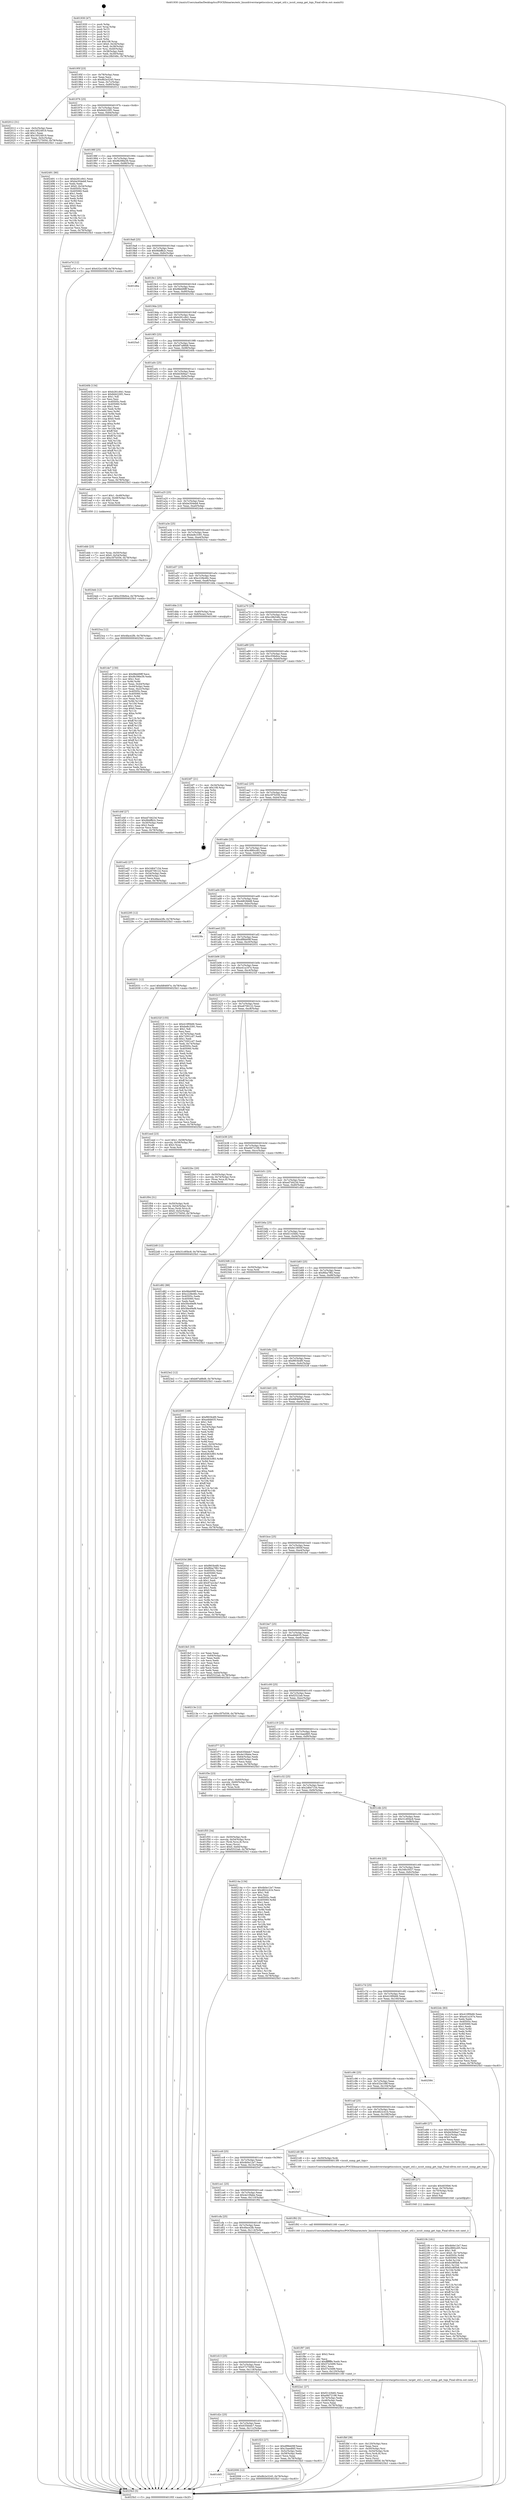 digraph "0x401930" {
  label = "0x401930 (/mnt/c/Users/mathe/Desktop/tcc/POCII/binaries/extr_linuxdriverstargetiscsiiscsi_target_util.c_iscsit_snmp_get_tiqn_Final-ollvm.out::main(0))"
  labelloc = "t"
  node[shape=record]

  Entry [label="",width=0.3,height=0.3,shape=circle,fillcolor=black,style=filled]
  "0x40195f" [label="{
     0x40195f [23]\l
     | [instrs]\l
     &nbsp;&nbsp;0x40195f \<+3\>: mov -0x78(%rbp),%eax\l
     &nbsp;&nbsp;0x401962 \<+2\>: mov %eax,%ecx\l
     &nbsp;&nbsp;0x401964 \<+6\>: sub $0x8b2e3245,%ecx\l
     &nbsp;&nbsp;0x40196a \<+3\>: mov %eax,-0x7c(%rbp)\l
     &nbsp;&nbsp;0x40196d \<+3\>: mov %ecx,-0x80(%rbp)\l
     &nbsp;&nbsp;0x401970 \<+6\>: je 0000000000402012 \<main+0x6e2\>\l
  }"]
  "0x402012" [label="{
     0x402012 [31]\l
     | [instrs]\l
     &nbsp;&nbsp;0x402012 \<+3\>: mov -0x5c(%rbp),%eax\l
     &nbsp;&nbsp;0x402015 \<+5\>: sub $0x18524919,%eax\l
     &nbsp;&nbsp;0x40201a \<+3\>: add $0x1,%eax\l
     &nbsp;&nbsp;0x40201d \<+5\>: add $0x18524919,%eax\l
     &nbsp;&nbsp;0x402022 \<+3\>: mov %eax,-0x5c(%rbp)\l
     &nbsp;&nbsp;0x402025 \<+7\>: movl $0x57275050,-0x78(%rbp)\l
     &nbsp;&nbsp;0x40202c \<+5\>: jmp 00000000004025b3 \<main+0xc83\>\l
  }"]
  "0x401976" [label="{
     0x401976 [25]\l
     | [instrs]\l
     &nbsp;&nbsp;0x401976 \<+5\>: jmp 000000000040197b \<main+0x4b\>\l
     &nbsp;&nbsp;0x40197b \<+3\>: mov -0x7c(%rbp),%eax\l
     &nbsp;&nbsp;0x40197e \<+5\>: sub $0x8d4220f1,%eax\l
     &nbsp;&nbsp;0x401983 \<+6\>: mov %eax,-0x84(%rbp)\l
     &nbsp;&nbsp;0x401989 \<+6\>: je 0000000000402491 \<main+0xb61\>\l
  }"]
  Exit [label="",width=0.3,height=0.3,shape=circle,fillcolor=black,style=filled,peripheries=2]
  "0x402491" [label="{
     0x402491 [90]\l
     | [instrs]\l
     &nbsp;&nbsp;0x402491 \<+5\>: mov $0xb281c841,%eax\l
     &nbsp;&nbsp;0x402496 \<+5\>: mov $0xbe304eb8,%ecx\l
     &nbsp;&nbsp;0x40249b \<+2\>: xor %edx,%edx\l
     &nbsp;&nbsp;0x40249d \<+7\>: movl $0x0,-0x34(%rbp)\l
     &nbsp;&nbsp;0x4024a4 \<+7\>: mov 0x40505c,%esi\l
     &nbsp;&nbsp;0x4024ab \<+7\>: mov 0x405060,%edi\l
     &nbsp;&nbsp;0x4024b2 \<+3\>: sub $0x1,%edx\l
     &nbsp;&nbsp;0x4024b5 \<+3\>: mov %esi,%r8d\l
     &nbsp;&nbsp;0x4024b8 \<+3\>: add %edx,%r8d\l
     &nbsp;&nbsp;0x4024bb \<+4\>: imul %r8d,%esi\l
     &nbsp;&nbsp;0x4024bf \<+3\>: and $0x1,%esi\l
     &nbsp;&nbsp;0x4024c2 \<+3\>: cmp $0x0,%esi\l
     &nbsp;&nbsp;0x4024c5 \<+4\>: sete %r9b\l
     &nbsp;&nbsp;0x4024c9 \<+3\>: cmp $0xa,%edi\l
     &nbsp;&nbsp;0x4024cc \<+4\>: setl %r10b\l
     &nbsp;&nbsp;0x4024d0 \<+3\>: mov %r9b,%r11b\l
     &nbsp;&nbsp;0x4024d3 \<+3\>: and %r10b,%r11b\l
     &nbsp;&nbsp;0x4024d6 \<+3\>: xor %r10b,%r9b\l
     &nbsp;&nbsp;0x4024d9 \<+3\>: or %r9b,%r11b\l
     &nbsp;&nbsp;0x4024dc \<+4\>: test $0x1,%r11b\l
     &nbsp;&nbsp;0x4024e0 \<+3\>: cmovne %ecx,%eax\l
     &nbsp;&nbsp;0x4024e3 \<+3\>: mov %eax,-0x78(%rbp)\l
     &nbsp;&nbsp;0x4024e6 \<+5\>: jmp 00000000004025b3 \<main+0xc83\>\l
  }"]
  "0x40198f" [label="{
     0x40198f [25]\l
     | [instrs]\l
     &nbsp;&nbsp;0x40198f \<+5\>: jmp 0000000000401994 \<main+0x64\>\l
     &nbsp;&nbsp;0x401994 \<+3\>: mov -0x7c(%rbp),%eax\l
     &nbsp;&nbsp;0x401997 \<+5\>: sub $0x9b396e39,%eax\l
     &nbsp;&nbsp;0x40199c \<+6\>: mov %eax,-0x88(%rbp)\l
     &nbsp;&nbsp;0x4019a2 \<+6\>: je 0000000000401e7d \<main+0x54d\>\l
  }"]
  "0x4023e2" [label="{
     0x4023e2 [12]\l
     | [instrs]\l
     &nbsp;&nbsp;0x4023e2 \<+7\>: movl $0xb87a88d8,-0x78(%rbp)\l
     &nbsp;&nbsp;0x4023e9 \<+5\>: jmp 00000000004025b3 \<main+0xc83\>\l
  }"]
  "0x401e7d" [label="{
     0x401e7d [12]\l
     | [instrs]\l
     &nbsp;&nbsp;0x401e7d \<+7\>: movl $0x432e108f,-0x78(%rbp)\l
     &nbsp;&nbsp;0x401e84 \<+5\>: jmp 00000000004025b3 \<main+0xc83\>\l
  }"]
  "0x4019a8" [label="{
     0x4019a8 [25]\l
     | [instrs]\l
     &nbsp;&nbsp;0x4019a8 \<+5\>: jmp 00000000004019ad \<main+0x7d\>\l
     &nbsp;&nbsp;0x4019ad \<+3\>: mov -0x7c(%rbp),%eax\l
     &nbsp;&nbsp;0x4019b0 \<+5\>: sub $0x9bbffb2c,%eax\l
     &nbsp;&nbsp;0x4019b5 \<+6\>: mov %eax,-0x8c(%rbp)\l
     &nbsp;&nbsp;0x4019bb \<+6\>: je 0000000000401d6a \<main+0x43a\>\l
  }"]
  "0x4022d0" [label="{
     0x4022d0 [12]\l
     | [instrs]\l
     &nbsp;&nbsp;0x4022d0 \<+7\>: movl $0x31c85bc8,-0x78(%rbp)\l
     &nbsp;&nbsp;0x4022d7 \<+5\>: jmp 00000000004025b3 \<main+0xc83\>\l
  }"]
  "0x401d6a" [label="{
     0x401d6a\l
  }", style=dashed]
  "0x4019c1" [label="{
     0x4019c1 [25]\l
     | [instrs]\l
     &nbsp;&nbsp;0x4019c1 \<+5\>: jmp 00000000004019c6 \<main+0x96\>\l
     &nbsp;&nbsp;0x4019c6 \<+3\>: mov -0x7c(%rbp),%eax\l
     &nbsp;&nbsp;0x4019c9 \<+5\>: sub $0x9feb99ff,%eax\l
     &nbsp;&nbsp;0x4019ce \<+6\>: mov %eax,-0x90(%rbp)\l
     &nbsp;&nbsp;0x4019d4 \<+6\>: je 000000000040250c \<main+0xbdc\>\l
  }"]
  "0x4021f4" [label="{
     0x4021f4 [161]\l
     | [instrs]\l
     &nbsp;&nbsp;0x4021f4 \<+5\>: mov $0x4b0e12e7,%esi\l
     &nbsp;&nbsp;0x4021f9 \<+5\>: mov $0xc880cc65,%ecx\l
     &nbsp;&nbsp;0x4021fe \<+2\>: mov $0x1,%dl\l
     &nbsp;&nbsp;0x402200 \<+7\>: movl $0x0,-0x74(%rbp)\l
     &nbsp;&nbsp;0x402207 \<+8\>: mov 0x40505c,%r8d\l
     &nbsp;&nbsp;0x40220f \<+8\>: mov 0x405060,%r9d\l
     &nbsp;&nbsp;0x402217 \<+3\>: mov %r8d,%r10d\l
     &nbsp;&nbsp;0x40221a \<+7\>: sub $0xfcc8f5b8,%r10d\l
     &nbsp;&nbsp;0x402221 \<+4\>: sub $0x1,%r10d\l
     &nbsp;&nbsp;0x402225 \<+7\>: add $0xfcc8f5b8,%r10d\l
     &nbsp;&nbsp;0x40222c \<+4\>: imul %r10d,%r8d\l
     &nbsp;&nbsp;0x402230 \<+4\>: and $0x1,%r8d\l
     &nbsp;&nbsp;0x402234 \<+4\>: cmp $0x0,%r8d\l
     &nbsp;&nbsp;0x402238 \<+4\>: sete %r11b\l
     &nbsp;&nbsp;0x40223c \<+4\>: cmp $0xa,%r9d\l
     &nbsp;&nbsp;0x402240 \<+3\>: setl %bl\l
     &nbsp;&nbsp;0x402243 \<+3\>: mov %r11b,%r14b\l
     &nbsp;&nbsp;0x402246 \<+4\>: xor $0xff,%r14b\l
     &nbsp;&nbsp;0x40224a \<+3\>: mov %bl,%r15b\l
     &nbsp;&nbsp;0x40224d \<+4\>: xor $0xff,%r15b\l
     &nbsp;&nbsp;0x402251 \<+3\>: xor $0x0,%dl\l
     &nbsp;&nbsp;0x402254 \<+3\>: mov %r14b,%r12b\l
     &nbsp;&nbsp;0x402257 \<+4\>: and $0x0,%r12b\l
     &nbsp;&nbsp;0x40225b \<+3\>: and %dl,%r11b\l
     &nbsp;&nbsp;0x40225e \<+3\>: mov %r15b,%r13b\l
     &nbsp;&nbsp;0x402261 \<+4\>: and $0x0,%r13b\l
     &nbsp;&nbsp;0x402265 \<+2\>: and %dl,%bl\l
     &nbsp;&nbsp;0x402267 \<+3\>: or %r11b,%r12b\l
     &nbsp;&nbsp;0x40226a \<+3\>: or %bl,%r13b\l
     &nbsp;&nbsp;0x40226d \<+3\>: xor %r13b,%r12b\l
     &nbsp;&nbsp;0x402270 \<+3\>: or %r15b,%r14b\l
     &nbsp;&nbsp;0x402273 \<+4\>: xor $0xff,%r14b\l
     &nbsp;&nbsp;0x402277 \<+3\>: or $0x0,%dl\l
     &nbsp;&nbsp;0x40227a \<+3\>: and %dl,%r14b\l
     &nbsp;&nbsp;0x40227d \<+3\>: or %r14b,%r12b\l
     &nbsp;&nbsp;0x402280 \<+4\>: test $0x1,%r12b\l
     &nbsp;&nbsp;0x402284 \<+3\>: cmovne %ecx,%esi\l
     &nbsp;&nbsp;0x402287 \<+3\>: mov %esi,-0x78(%rbp)\l
     &nbsp;&nbsp;0x40228a \<+6\>: mov %eax,-0x124(%rbp)\l
     &nbsp;&nbsp;0x402290 \<+5\>: jmp 00000000004025b3 \<main+0xc83\>\l
  }"]
  "0x40250c" [label="{
     0x40250c\l
  }", style=dashed]
  "0x4019da" [label="{
     0x4019da [25]\l
     | [instrs]\l
     &nbsp;&nbsp;0x4019da \<+5\>: jmp 00000000004019df \<main+0xaf\>\l
     &nbsp;&nbsp;0x4019df \<+3\>: mov -0x7c(%rbp),%eax\l
     &nbsp;&nbsp;0x4019e2 \<+5\>: sub $0xb281c841,%eax\l
     &nbsp;&nbsp;0x4019e7 \<+6\>: mov %eax,-0x94(%rbp)\l
     &nbsp;&nbsp;0x4019ed \<+6\>: je 00000000004025a5 \<main+0xc75\>\l
  }"]
  "0x4021d9" [label="{
     0x4021d9 [27]\l
     | [instrs]\l
     &nbsp;&nbsp;0x4021d9 \<+10\>: movabs $0x4030b6,%rdi\l
     &nbsp;&nbsp;0x4021e3 \<+4\>: mov %rax,-0x70(%rbp)\l
     &nbsp;&nbsp;0x4021e7 \<+4\>: mov -0x70(%rbp),%rax\l
     &nbsp;&nbsp;0x4021eb \<+2\>: mov (%rax),%esi\l
     &nbsp;&nbsp;0x4021ed \<+2\>: mov $0x0,%al\l
     &nbsp;&nbsp;0x4021ef \<+5\>: call 0000000000401040 \<printf@plt\>\l
     | [calls]\l
     &nbsp;&nbsp;0x401040 \{1\} (unknown)\l
  }"]
  "0x4025a5" [label="{
     0x4025a5\l
  }", style=dashed]
  "0x4019f3" [label="{
     0x4019f3 [25]\l
     | [instrs]\l
     &nbsp;&nbsp;0x4019f3 \<+5\>: jmp 00000000004019f8 \<main+0xc8\>\l
     &nbsp;&nbsp;0x4019f8 \<+3\>: mov -0x7c(%rbp),%eax\l
     &nbsp;&nbsp;0x4019fb \<+5\>: sub $0xb87a88d8,%eax\l
     &nbsp;&nbsp;0x401a00 \<+6\>: mov %eax,-0x98(%rbp)\l
     &nbsp;&nbsp;0x401a06 \<+6\>: je 000000000040240b \<main+0xadb\>\l
  }"]
  "0x401d45" [label="{
     0x401d45\l
  }", style=dashed]
  "0x40240b" [label="{
     0x40240b [134]\l
     | [instrs]\l
     &nbsp;&nbsp;0x40240b \<+5\>: mov $0xb281c841,%eax\l
     &nbsp;&nbsp;0x402410 \<+5\>: mov $0x8d4220f1,%ecx\l
     &nbsp;&nbsp;0x402415 \<+2\>: mov $0x1,%dl\l
     &nbsp;&nbsp;0x402417 \<+2\>: xor %esi,%esi\l
     &nbsp;&nbsp;0x402419 \<+7\>: mov 0x40505c,%edi\l
     &nbsp;&nbsp;0x402420 \<+8\>: mov 0x405060,%r8d\l
     &nbsp;&nbsp;0x402428 \<+3\>: sub $0x1,%esi\l
     &nbsp;&nbsp;0x40242b \<+3\>: mov %edi,%r9d\l
     &nbsp;&nbsp;0x40242e \<+3\>: add %esi,%r9d\l
     &nbsp;&nbsp;0x402431 \<+4\>: imul %r9d,%edi\l
     &nbsp;&nbsp;0x402435 \<+3\>: and $0x1,%edi\l
     &nbsp;&nbsp;0x402438 \<+3\>: cmp $0x0,%edi\l
     &nbsp;&nbsp;0x40243b \<+4\>: sete %r10b\l
     &nbsp;&nbsp;0x40243f \<+4\>: cmp $0xa,%r8d\l
     &nbsp;&nbsp;0x402443 \<+4\>: setl %r11b\l
     &nbsp;&nbsp;0x402447 \<+3\>: mov %r10b,%bl\l
     &nbsp;&nbsp;0x40244a \<+3\>: xor $0xff,%bl\l
     &nbsp;&nbsp;0x40244d \<+3\>: mov %r11b,%r14b\l
     &nbsp;&nbsp;0x402450 \<+4\>: xor $0xff,%r14b\l
     &nbsp;&nbsp;0x402454 \<+3\>: xor $0x1,%dl\l
     &nbsp;&nbsp;0x402457 \<+3\>: mov %bl,%r15b\l
     &nbsp;&nbsp;0x40245a \<+4\>: and $0xff,%r15b\l
     &nbsp;&nbsp;0x40245e \<+3\>: and %dl,%r10b\l
     &nbsp;&nbsp;0x402461 \<+3\>: mov %r14b,%r12b\l
     &nbsp;&nbsp;0x402464 \<+4\>: and $0xff,%r12b\l
     &nbsp;&nbsp;0x402468 \<+3\>: and %dl,%r11b\l
     &nbsp;&nbsp;0x40246b \<+3\>: or %r10b,%r15b\l
     &nbsp;&nbsp;0x40246e \<+3\>: or %r11b,%r12b\l
     &nbsp;&nbsp;0x402471 \<+3\>: xor %r12b,%r15b\l
     &nbsp;&nbsp;0x402474 \<+3\>: or %r14b,%bl\l
     &nbsp;&nbsp;0x402477 \<+3\>: xor $0xff,%bl\l
     &nbsp;&nbsp;0x40247a \<+3\>: or $0x1,%dl\l
     &nbsp;&nbsp;0x40247d \<+2\>: and %dl,%bl\l
     &nbsp;&nbsp;0x40247f \<+3\>: or %bl,%r15b\l
     &nbsp;&nbsp;0x402482 \<+4\>: test $0x1,%r15b\l
     &nbsp;&nbsp;0x402486 \<+3\>: cmovne %ecx,%eax\l
     &nbsp;&nbsp;0x402489 \<+3\>: mov %eax,-0x78(%rbp)\l
     &nbsp;&nbsp;0x40248c \<+5\>: jmp 00000000004025b3 \<main+0xc83\>\l
  }"]
  "0x401a0c" [label="{
     0x401a0c [25]\l
     | [instrs]\l
     &nbsp;&nbsp;0x401a0c \<+5\>: jmp 0000000000401a11 \<main+0xe1\>\l
     &nbsp;&nbsp;0x401a11 \<+3\>: mov -0x7c(%rbp),%eax\l
     &nbsp;&nbsp;0x401a14 \<+5\>: sub $0xbb3b9aa7,%eax\l
     &nbsp;&nbsp;0x401a19 \<+6\>: mov %eax,-0x9c(%rbp)\l
     &nbsp;&nbsp;0x401a1f \<+6\>: je 0000000000401ea4 \<main+0x574\>\l
  }"]
  "0x402006" [label="{
     0x402006 [12]\l
     | [instrs]\l
     &nbsp;&nbsp;0x402006 \<+7\>: movl $0x8b2e3245,-0x78(%rbp)\l
     &nbsp;&nbsp;0x40200d \<+5\>: jmp 00000000004025b3 \<main+0xc83\>\l
  }"]
  "0x401ea4" [label="{
     0x401ea4 [23]\l
     | [instrs]\l
     &nbsp;&nbsp;0x401ea4 \<+7\>: movl $0x1,-0x48(%rbp)\l
     &nbsp;&nbsp;0x401eab \<+4\>: movslq -0x48(%rbp),%rax\l
     &nbsp;&nbsp;0x401eaf \<+4\>: shl $0x3,%rax\l
     &nbsp;&nbsp;0x401eb3 \<+3\>: mov %rax,%rdi\l
     &nbsp;&nbsp;0x401eb6 \<+5\>: call 0000000000401050 \<malloc@plt\>\l
     | [calls]\l
     &nbsp;&nbsp;0x401050 \{1\} (unknown)\l
  }"]
  "0x401a25" [label="{
     0x401a25 [25]\l
     | [instrs]\l
     &nbsp;&nbsp;0x401a25 \<+5\>: jmp 0000000000401a2a \<main+0xfa\>\l
     &nbsp;&nbsp;0x401a2a \<+3\>: mov -0x7c(%rbp),%eax\l
     &nbsp;&nbsp;0x401a2d \<+5\>: sub $0xbe304eb8,%eax\l
     &nbsp;&nbsp;0x401a32 \<+6\>: mov %eax,-0xa0(%rbp)\l
     &nbsp;&nbsp;0x401a38 \<+6\>: je 00000000004024eb \<main+0xbbb\>\l
  }"]
  "0x401fbf" [label="{
     0x401fbf [38]\l
     | [instrs]\l
     &nbsp;&nbsp;0x401fbf \<+6\>: mov -0x120(%rbp),%ecx\l
     &nbsp;&nbsp;0x401fc5 \<+3\>: imul %eax,%ecx\l
     &nbsp;&nbsp;0x401fc8 \<+4\>: mov -0x50(%rbp),%rsi\l
     &nbsp;&nbsp;0x401fcc \<+4\>: movslq -0x54(%rbp),%rdi\l
     &nbsp;&nbsp;0x401fd0 \<+4\>: mov (%rsi,%rdi,8),%rsi\l
     &nbsp;&nbsp;0x401fd4 \<+3\>: mov (%rsi),%rsi\l
     &nbsp;&nbsp;0x401fd7 \<+2\>: mov %ecx,(%rsi)\l
     &nbsp;&nbsp;0x401fd9 \<+7\>: movl $0xfe13850f,-0x78(%rbp)\l
     &nbsp;&nbsp;0x401fe0 \<+5\>: jmp 00000000004025b3 \<main+0xc83\>\l
  }"]
  "0x4024eb" [label="{
     0x4024eb [12]\l
     | [instrs]\l
     &nbsp;&nbsp;0x4024eb \<+7\>: movl $0xc55fe9ce,-0x78(%rbp)\l
     &nbsp;&nbsp;0x4024f2 \<+5\>: jmp 00000000004025b3 \<main+0xc83\>\l
  }"]
  "0x401a3e" [label="{
     0x401a3e [25]\l
     | [instrs]\l
     &nbsp;&nbsp;0x401a3e \<+5\>: jmp 0000000000401a43 \<main+0x113\>\l
     &nbsp;&nbsp;0x401a43 \<+3\>: mov -0x7c(%rbp),%eax\l
     &nbsp;&nbsp;0x401a46 \<+5\>: sub $0xbe8c3391,%eax\l
     &nbsp;&nbsp;0x401a4b \<+6\>: mov %eax,-0xa4(%rbp)\l
     &nbsp;&nbsp;0x401a51 \<+6\>: je 00000000004023ca \<main+0xa9a\>\l
  }"]
  "0x401f97" [label="{
     0x401f97 [40]\l
     | [instrs]\l
     &nbsp;&nbsp;0x401f97 \<+5\>: mov $0x2,%ecx\l
     &nbsp;&nbsp;0x401f9c \<+1\>: cltd\l
     &nbsp;&nbsp;0x401f9d \<+2\>: idiv %ecx\l
     &nbsp;&nbsp;0x401f9f \<+6\>: imul $0xfffffffe,%edx,%ecx\l
     &nbsp;&nbsp;0x401fa5 \<+6\>: add $0x57e3499,%ecx\l
     &nbsp;&nbsp;0x401fab \<+3\>: add $0x1,%ecx\l
     &nbsp;&nbsp;0x401fae \<+6\>: sub $0x57e3499,%ecx\l
     &nbsp;&nbsp;0x401fb4 \<+6\>: mov %ecx,-0x120(%rbp)\l
     &nbsp;&nbsp;0x401fba \<+5\>: call 0000000000401160 \<next_i\>\l
     | [calls]\l
     &nbsp;&nbsp;0x401160 \{1\} (/mnt/c/Users/mathe/Desktop/tcc/POCII/binaries/extr_linuxdriverstargetiscsiiscsi_target_util.c_iscsit_snmp_get_tiqn_Final-ollvm.out::next_i)\l
  }"]
  "0x4023ca" [label="{
     0x4023ca [12]\l
     | [instrs]\l
     &nbsp;&nbsp;0x4023ca \<+7\>: movl $0x4face2fb,-0x78(%rbp)\l
     &nbsp;&nbsp;0x4023d1 \<+5\>: jmp 00000000004025b3 \<main+0xc83\>\l
  }"]
  "0x401a57" [label="{
     0x401a57 [25]\l
     | [instrs]\l
     &nbsp;&nbsp;0x401a57 \<+5\>: jmp 0000000000401a5c \<main+0x12c\>\l
     &nbsp;&nbsp;0x401a5c \<+3\>: mov -0x7c(%rbp),%eax\l
     &nbsp;&nbsp;0x401a5f \<+5\>: sub $0xc228e46c,%eax\l
     &nbsp;&nbsp;0x401a64 \<+6\>: mov %eax,-0xa8(%rbp)\l
     &nbsp;&nbsp;0x401a6a \<+6\>: je 0000000000401dda \<main+0x4aa\>\l
  }"]
  "0x401f55" [label="{
     0x401f55 [34]\l
     | [instrs]\l
     &nbsp;&nbsp;0x401f55 \<+4\>: mov -0x50(%rbp),%rdi\l
     &nbsp;&nbsp;0x401f59 \<+4\>: movslq -0x54(%rbp),%rcx\l
     &nbsp;&nbsp;0x401f5d \<+4\>: mov (%rdi,%rcx,8),%rcx\l
     &nbsp;&nbsp;0x401f61 \<+3\>: mov %rax,(%rcx)\l
     &nbsp;&nbsp;0x401f64 \<+7\>: movl $0x0,-0x64(%rbp)\l
     &nbsp;&nbsp;0x401f6b \<+7\>: movl $0xf2522ab,-0x78(%rbp)\l
     &nbsp;&nbsp;0x401f72 \<+5\>: jmp 00000000004025b3 \<main+0xc83\>\l
  }"]
  "0x401dda" [label="{
     0x401dda [13]\l
     | [instrs]\l
     &nbsp;&nbsp;0x401dda \<+4\>: mov -0x40(%rbp),%rax\l
     &nbsp;&nbsp;0x401dde \<+4\>: mov 0x8(%rax),%rdi\l
     &nbsp;&nbsp;0x401de2 \<+5\>: call 0000000000401060 \<atoi@plt\>\l
     | [calls]\l
     &nbsp;&nbsp;0x401060 \{1\} (unknown)\l
  }"]
  "0x401a70" [label="{
     0x401a70 [25]\l
     | [instrs]\l
     &nbsp;&nbsp;0x401a70 \<+5\>: jmp 0000000000401a75 \<main+0x145\>\l
     &nbsp;&nbsp;0x401a75 \<+3\>: mov -0x7c(%rbp),%eax\l
     &nbsp;&nbsp;0x401a78 \<+5\>: sub $0xc28b548c,%eax\l
     &nbsp;&nbsp;0x401a7d \<+6\>: mov %eax,-0xac(%rbp)\l
     &nbsp;&nbsp;0x401a83 \<+6\>: je 0000000000401d4f \<main+0x41f\>\l
  }"]
  "0x401d2c" [label="{
     0x401d2c [25]\l
     | [instrs]\l
     &nbsp;&nbsp;0x401d2c \<+5\>: jmp 0000000000401d31 \<main+0x401\>\l
     &nbsp;&nbsp;0x401d31 \<+3\>: mov -0x7c(%rbp),%eax\l
     &nbsp;&nbsp;0x401d34 \<+5\>: sub $0x635bbdc7,%eax\l
     &nbsp;&nbsp;0x401d39 \<+6\>: mov %eax,-0x11c(%rbp)\l
     &nbsp;&nbsp;0x401d3f \<+6\>: je 0000000000402006 \<main+0x6d6\>\l
  }"]
  "0x401d4f" [label="{
     0x401d4f [27]\l
     | [instrs]\l
     &nbsp;&nbsp;0x401d4f \<+5\>: mov $0xed7d423d,%eax\l
     &nbsp;&nbsp;0x401d54 \<+5\>: mov $0x9bbffb2c,%ecx\l
     &nbsp;&nbsp;0x401d59 \<+3\>: mov -0x30(%rbp),%edx\l
     &nbsp;&nbsp;0x401d5c \<+3\>: cmp $0x2,%edx\l
     &nbsp;&nbsp;0x401d5f \<+3\>: cmovne %ecx,%eax\l
     &nbsp;&nbsp;0x401d62 \<+3\>: mov %eax,-0x78(%rbp)\l
     &nbsp;&nbsp;0x401d65 \<+5\>: jmp 00000000004025b3 \<main+0xc83\>\l
  }"]
  "0x401a89" [label="{
     0x401a89 [25]\l
     | [instrs]\l
     &nbsp;&nbsp;0x401a89 \<+5\>: jmp 0000000000401a8e \<main+0x15e\>\l
     &nbsp;&nbsp;0x401a8e \<+3\>: mov -0x7c(%rbp),%eax\l
     &nbsp;&nbsp;0x401a91 \<+5\>: sub $0xc55fe9ce,%eax\l
     &nbsp;&nbsp;0x401a96 \<+6\>: mov %eax,-0xb0(%rbp)\l
     &nbsp;&nbsp;0x401a9c \<+6\>: je 00000000004024f7 \<main+0xbc7\>\l
  }"]
  "0x4025b3" [label="{
     0x4025b3 [5]\l
     | [instrs]\l
     &nbsp;&nbsp;0x4025b3 \<+5\>: jmp 000000000040195f \<main+0x2f\>\l
  }"]
  "0x401930" [label="{
     0x401930 [47]\l
     | [instrs]\l
     &nbsp;&nbsp;0x401930 \<+1\>: push %rbp\l
     &nbsp;&nbsp;0x401931 \<+3\>: mov %rsp,%rbp\l
     &nbsp;&nbsp;0x401934 \<+2\>: push %r15\l
     &nbsp;&nbsp;0x401936 \<+2\>: push %r14\l
     &nbsp;&nbsp;0x401938 \<+2\>: push %r13\l
     &nbsp;&nbsp;0x40193a \<+2\>: push %r12\l
     &nbsp;&nbsp;0x40193c \<+1\>: push %rbx\l
     &nbsp;&nbsp;0x40193d \<+7\>: sub $0x108,%rsp\l
     &nbsp;&nbsp;0x401944 \<+7\>: movl $0x0,-0x34(%rbp)\l
     &nbsp;&nbsp;0x40194b \<+3\>: mov %edi,-0x38(%rbp)\l
     &nbsp;&nbsp;0x40194e \<+4\>: mov %rsi,-0x40(%rbp)\l
     &nbsp;&nbsp;0x401952 \<+3\>: mov -0x38(%rbp),%edi\l
     &nbsp;&nbsp;0x401955 \<+3\>: mov %edi,-0x30(%rbp)\l
     &nbsp;&nbsp;0x401958 \<+7\>: movl $0xc28b548c,-0x78(%rbp)\l
  }"]
  "0x401f23" [label="{
     0x401f23 [27]\l
     | [instrs]\l
     &nbsp;&nbsp;0x401f23 \<+5\>: mov $0xdf9bb09f,%eax\l
     &nbsp;&nbsp;0x401f28 \<+5\>: mov $0x1baedfd5,%ecx\l
     &nbsp;&nbsp;0x401f2d \<+3\>: mov -0x5c(%rbp),%edx\l
     &nbsp;&nbsp;0x401f30 \<+3\>: cmp -0x58(%rbp),%edx\l
     &nbsp;&nbsp;0x401f33 \<+3\>: cmovl %ecx,%eax\l
     &nbsp;&nbsp;0x401f36 \<+3\>: mov %eax,-0x78(%rbp)\l
     &nbsp;&nbsp;0x401f39 \<+5\>: jmp 00000000004025b3 \<main+0xc83\>\l
  }"]
  "0x4024f7" [label="{
     0x4024f7 [21]\l
     | [instrs]\l
     &nbsp;&nbsp;0x4024f7 \<+3\>: mov -0x34(%rbp),%eax\l
     &nbsp;&nbsp;0x4024fa \<+7\>: add $0x108,%rsp\l
     &nbsp;&nbsp;0x402501 \<+1\>: pop %rbx\l
     &nbsp;&nbsp;0x402502 \<+2\>: pop %r12\l
     &nbsp;&nbsp;0x402504 \<+2\>: pop %r13\l
     &nbsp;&nbsp;0x402506 \<+2\>: pop %r14\l
     &nbsp;&nbsp;0x402508 \<+2\>: pop %r15\l
     &nbsp;&nbsp;0x40250a \<+1\>: pop %rbp\l
     &nbsp;&nbsp;0x40250b \<+1\>: ret\l
  }"]
  "0x401aa2" [label="{
     0x401aa2 [25]\l
     | [instrs]\l
     &nbsp;&nbsp;0x401aa2 \<+5\>: jmp 0000000000401aa7 \<main+0x177\>\l
     &nbsp;&nbsp;0x401aa7 \<+3\>: mov -0x7c(%rbp),%eax\l
     &nbsp;&nbsp;0x401aaa \<+5\>: sub $0xc5f7b556,%eax\l
     &nbsp;&nbsp;0x401aaf \<+6\>: mov %eax,-0xb4(%rbp)\l
     &nbsp;&nbsp;0x401ab5 \<+6\>: je 0000000000401ed2 \<main+0x5a2\>\l
  }"]
  "0x401d13" [label="{
     0x401d13 [25]\l
     | [instrs]\l
     &nbsp;&nbsp;0x401d13 \<+5\>: jmp 0000000000401d18 \<main+0x3e8\>\l
     &nbsp;&nbsp;0x401d18 \<+3\>: mov -0x7c(%rbp),%eax\l
     &nbsp;&nbsp;0x401d1b \<+5\>: sub $0x57275050,%eax\l
     &nbsp;&nbsp;0x401d20 \<+6\>: mov %eax,-0x118(%rbp)\l
     &nbsp;&nbsp;0x401d26 \<+6\>: je 0000000000401f23 \<main+0x5f3\>\l
  }"]
  "0x401ed2" [label="{
     0x401ed2 [27]\l
     | [instrs]\l
     &nbsp;&nbsp;0x401ed2 \<+5\>: mov $0x2d647154,%eax\l
     &nbsp;&nbsp;0x401ed7 \<+5\>: mov $0xe6706122,%ecx\l
     &nbsp;&nbsp;0x401edc \<+3\>: mov -0x54(%rbp),%edx\l
     &nbsp;&nbsp;0x401edf \<+3\>: cmp -0x48(%rbp),%edx\l
     &nbsp;&nbsp;0x401ee2 \<+3\>: cmovl %ecx,%eax\l
     &nbsp;&nbsp;0x401ee5 \<+3\>: mov %eax,-0x78(%rbp)\l
     &nbsp;&nbsp;0x401ee8 \<+5\>: jmp 00000000004025b3 \<main+0xc83\>\l
  }"]
  "0x401abb" [label="{
     0x401abb [25]\l
     | [instrs]\l
     &nbsp;&nbsp;0x401abb \<+5\>: jmp 0000000000401ac0 \<main+0x190\>\l
     &nbsp;&nbsp;0x401ac0 \<+3\>: mov -0x7c(%rbp),%eax\l
     &nbsp;&nbsp;0x401ac3 \<+5\>: sub $0xc880cc65,%eax\l
     &nbsp;&nbsp;0x401ac8 \<+6\>: mov %eax,-0xb8(%rbp)\l
     &nbsp;&nbsp;0x401ace \<+6\>: je 0000000000402295 \<main+0x965\>\l
  }"]
  "0x4022a1" [label="{
     0x4022a1 [27]\l
     | [instrs]\l
     &nbsp;&nbsp;0x4022a1 \<+5\>: mov $0xf2143b82,%eax\l
     &nbsp;&nbsp;0x4022a6 \<+5\>: mov $0xe9d72196,%ecx\l
     &nbsp;&nbsp;0x4022ab \<+3\>: mov -0x74(%rbp),%edx\l
     &nbsp;&nbsp;0x4022ae \<+3\>: cmp -0x48(%rbp),%edx\l
     &nbsp;&nbsp;0x4022b1 \<+3\>: cmovl %ecx,%eax\l
     &nbsp;&nbsp;0x4022b4 \<+3\>: mov %eax,-0x78(%rbp)\l
     &nbsp;&nbsp;0x4022b7 \<+5\>: jmp 00000000004025b3 \<main+0xc83\>\l
  }"]
  "0x402295" [label="{
     0x402295 [12]\l
     | [instrs]\l
     &nbsp;&nbsp;0x402295 \<+7\>: movl $0x4face2fb,-0x78(%rbp)\l
     &nbsp;&nbsp;0x40229c \<+5\>: jmp 00000000004025b3 \<main+0xc83\>\l
  }"]
  "0x401ad4" [label="{
     0x401ad4 [25]\l
     | [instrs]\l
     &nbsp;&nbsp;0x401ad4 \<+5\>: jmp 0000000000401ad9 \<main+0x1a9\>\l
     &nbsp;&nbsp;0x401ad9 \<+3\>: mov -0x7c(%rbp),%eax\l
     &nbsp;&nbsp;0x401adc \<+5\>: sub $0xdd628dd8,%eax\l
     &nbsp;&nbsp;0x401ae1 \<+6\>: mov %eax,-0xbc(%rbp)\l
     &nbsp;&nbsp;0x401ae7 \<+6\>: je 00000000004023fa \<main+0xaca\>\l
  }"]
  "0x401cfa" [label="{
     0x401cfa [25]\l
     | [instrs]\l
     &nbsp;&nbsp;0x401cfa \<+5\>: jmp 0000000000401cff \<main+0x3cf\>\l
     &nbsp;&nbsp;0x401cff \<+3\>: mov -0x7c(%rbp),%eax\l
     &nbsp;&nbsp;0x401d02 \<+5\>: sub $0x4face2fb,%eax\l
     &nbsp;&nbsp;0x401d07 \<+6\>: mov %eax,-0x114(%rbp)\l
     &nbsp;&nbsp;0x401d0d \<+6\>: je 00000000004022a1 \<main+0x971\>\l
  }"]
  "0x4023fa" [label="{
     0x4023fa\l
  }", style=dashed]
  "0x401aed" [label="{
     0x401aed [25]\l
     | [instrs]\l
     &nbsp;&nbsp;0x401aed \<+5\>: jmp 0000000000401af2 \<main+0x1c2\>\l
     &nbsp;&nbsp;0x401af2 \<+3\>: mov -0x7c(%rbp),%eax\l
     &nbsp;&nbsp;0x401af5 \<+5\>: sub $0xdf9bb09f,%eax\l
     &nbsp;&nbsp;0x401afa \<+6\>: mov %eax,-0xc0(%rbp)\l
     &nbsp;&nbsp;0x401b00 \<+6\>: je 0000000000402031 \<main+0x701\>\l
  }"]
  "0x401f92" [label="{
     0x401f92 [5]\l
     | [instrs]\l
     &nbsp;&nbsp;0x401f92 \<+5\>: call 0000000000401160 \<next_i\>\l
     | [calls]\l
     &nbsp;&nbsp;0x401160 \{1\} (/mnt/c/Users/mathe/Desktop/tcc/POCII/binaries/extr_linuxdriverstargetiscsiiscsi_target_util.c_iscsit_snmp_get_tiqn_Final-ollvm.out::next_i)\l
  }"]
  "0x402031" [label="{
     0x402031 [12]\l
     | [instrs]\l
     &nbsp;&nbsp;0x402031 \<+7\>: movl $0xfd84697e,-0x78(%rbp)\l
     &nbsp;&nbsp;0x402038 \<+5\>: jmp 00000000004025b3 \<main+0xc83\>\l
  }"]
  "0x401b06" [label="{
     0x401b06 [25]\l
     | [instrs]\l
     &nbsp;&nbsp;0x401b06 \<+5\>: jmp 0000000000401b0b \<main+0x1db\>\l
     &nbsp;&nbsp;0x401b0b \<+3\>: mov -0x7c(%rbp),%eax\l
     &nbsp;&nbsp;0x401b0e \<+5\>: sub $0xe41a167e,%eax\l
     &nbsp;&nbsp;0x401b13 \<+6\>: mov %eax,-0xc4(%rbp)\l
     &nbsp;&nbsp;0x401b19 \<+6\>: je 000000000040232f \<main+0x9ff\>\l
  }"]
  "0x401ce1" [label="{
     0x401ce1 [25]\l
     | [instrs]\l
     &nbsp;&nbsp;0x401ce1 \<+5\>: jmp 0000000000401ce6 \<main+0x3b6\>\l
     &nbsp;&nbsp;0x401ce6 \<+3\>: mov -0x7c(%rbp),%eax\l
     &nbsp;&nbsp;0x401ce9 \<+5\>: sub $0x4e10fabe,%eax\l
     &nbsp;&nbsp;0x401cee \<+6\>: mov %eax,-0x110(%rbp)\l
     &nbsp;&nbsp;0x401cf4 \<+6\>: je 0000000000401f92 \<main+0x662\>\l
  }"]
  "0x40232f" [label="{
     0x40232f [155]\l
     | [instrs]\l
     &nbsp;&nbsp;0x40232f \<+5\>: mov $0x410f0b66,%eax\l
     &nbsp;&nbsp;0x402334 \<+5\>: mov $0xbe8c3391,%ecx\l
     &nbsp;&nbsp;0x402339 \<+2\>: mov $0x1,%dl\l
     &nbsp;&nbsp;0x40233b \<+2\>: xor %esi,%esi\l
     &nbsp;&nbsp;0x40233d \<+3\>: mov -0x74(%rbp),%edi\l
     &nbsp;&nbsp;0x402340 \<+6\>: sub $0x72001cd7,%edi\l
     &nbsp;&nbsp;0x402346 \<+3\>: add $0x1,%edi\l
     &nbsp;&nbsp;0x402349 \<+6\>: add $0x72001cd7,%edi\l
     &nbsp;&nbsp;0x40234f \<+3\>: mov %edi,-0x74(%rbp)\l
     &nbsp;&nbsp;0x402352 \<+7\>: mov 0x40505c,%edi\l
     &nbsp;&nbsp;0x402359 \<+8\>: mov 0x405060,%r8d\l
     &nbsp;&nbsp;0x402361 \<+3\>: sub $0x1,%esi\l
     &nbsp;&nbsp;0x402364 \<+3\>: mov %edi,%r9d\l
     &nbsp;&nbsp;0x402367 \<+3\>: add %esi,%r9d\l
     &nbsp;&nbsp;0x40236a \<+4\>: imul %r9d,%edi\l
     &nbsp;&nbsp;0x40236e \<+3\>: and $0x1,%edi\l
     &nbsp;&nbsp;0x402371 \<+3\>: cmp $0x0,%edi\l
     &nbsp;&nbsp;0x402374 \<+4\>: sete %r10b\l
     &nbsp;&nbsp;0x402378 \<+4\>: cmp $0xa,%r8d\l
     &nbsp;&nbsp;0x40237c \<+4\>: setl %r11b\l
     &nbsp;&nbsp;0x402380 \<+3\>: mov %r10b,%bl\l
     &nbsp;&nbsp;0x402383 \<+3\>: xor $0xff,%bl\l
     &nbsp;&nbsp;0x402386 \<+3\>: mov %r11b,%r14b\l
     &nbsp;&nbsp;0x402389 \<+4\>: xor $0xff,%r14b\l
     &nbsp;&nbsp;0x40238d \<+3\>: xor $0x1,%dl\l
     &nbsp;&nbsp;0x402390 \<+3\>: mov %bl,%r15b\l
     &nbsp;&nbsp;0x402393 \<+4\>: and $0xff,%r15b\l
     &nbsp;&nbsp;0x402397 \<+3\>: and %dl,%r10b\l
     &nbsp;&nbsp;0x40239a \<+3\>: mov %r14b,%r12b\l
     &nbsp;&nbsp;0x40239d \<+4\>: and $0xff,%r12b\l
     &nbsp;&nbsp;0x4023a1 \<+3\>: and %dl,%r11b\l
     &nbsp;&nbsp;0x4023a4 \<+3\>: or %r10b,%r15b\l
     &nbsp;&nbsp;0x4023a7 \<+3\>: or %r11b,%r12b\l
     &nbsp;&nbsp;0x4023aa \<+3\>: xor %r12b,%r15b\l
     &nbsp;&nbsp;0x4023ad \<+3\>: or %r14b,%bl\l
     &nbsp;&nbsp;0x4023b0 \<+3\>: xor $0xff,%bl\l
     &nbsp;&nbsp;0x4023b3 \<+3\>: or $0x1,%dl\l
     &nbsp;&nbsp;0x4023b6 \<+2\>: and %dl,%bl\l
     &nbsp;&nbsp;0x4023b8 \<+3\>: or %bl,%r15b\l
     &nbsp;&nbsp;0x4023bb \<+4\>: test $0x1,%r15b\l
     &nbsp;&nbsp;0x4023bf \<+3\>: cmovne %ecx,%eax\l
     &nbsp;&nbsp;0x4023c2 \<+3\>: mov %eax,-0x78(%rbp)\l
     &nbsp;&nbsp;0x4023c5 \<+5\>: jmp 00000000004025b3 \<main+0xc83\>\l
  }"]
  "0x401b1f" [label="{
     0x401b1f [25]\l
     | [instrs]\l
     &nbsp;&nbsp;0x401b1f \<+5\>: jmp 0000000000401b24 \<main+0x1f4\>\l
     &nbsp;&nbsp;0x401b24 \<+3\>: mov -0x7c(%rbp),%eax\l
     &nbsp;&nbsp;0x401b27 \<+5\>: sub $0xe6706122,%eax\l
     &nbsp;&nbsp;0x401b2c \<+6\>: mov %eax,-0xc8(%rbp)\l
     &nbsp;&nbsp;0x401b32 \<+6\>: je 0000000000401eed \<main+0x5bd\>\l
  }"]
  "0x402547" [label="{
     0x402547\l
  }", style=dashed]
  "0x401eed" [label="{
     0x401eed [23]\l
     | [instrs]\l
     &nbsp;&nbsp;0x401eed \<+7\>: movl $0x1,-0x58(%rbp)\l
     &nbsp;&nbsp;0x401ef4 \<+4\>: movslq -0x58(%rbp),%rax\l
     &nbsp;&nbsp;0x401ef8 \<+4\>: shl $0x3,%rax\l
     &nbsp;&nbsp;0x401efc \<+3\>: mov %rax,%rdi\l
     &nbsp;&nbsp;0x401eff \<+5\>: call 0000000000401050 \<malloc@plt\>\l
     | [calls]\l
     &nbsp;&nbsp;0x401050 \{1\} (unknown)\l
  }"]
  "0x401b38" [label="{
     0x401b38 [25]\l
     | [instrs]\l
     &nbsp;&nbsp;0x401b38 \<+5\>: jmp 0000000000401b3d \<main+0x20d\>\l
     &nbsp;&nbsp;0x401b3d \<+3\>: mov -0x7c(%rbp),%eax\l
     &nbsp;&nbsp;0x401b40 \<+5\>: sub $0xe9d72196,%eax\l
     &nbsp;&nbsp;0x401b45 \<+6\>: mov %eax,-0xcc(%rbp)\l
     &nbsp;&nbsp;0x401b4b \<+6\>: je 00000000004022bc \<main+0x98c\>\l
  }"]
  "0x401cc8" [label="{
     0x401cc8 [25]\l
     | [instrs]\l
     &nbsp;&nbsp;0x401cc8 \<+5\>: jmp 0000000000401ccd \<main+0x39d\>\l
     &nbsp;&nbsp;0x401ccd \<+3\>: mov -0x7c(%rbp),%eax\l
     &nbsp;&nbsp;0x401cd0 \<+5\>: sub $0x4b0e12e7,%eax\l
     &nbsp;&nbsp;0x401cd5 \<+6\>: mov %eax,-0x10c(%rbp)\l
     &nbsp;&nbsp;0x401cdb \<+6\>: je 0000000000402547 \<main+0xc17\>\l
  }"]
  "0x4022bc" [label="{
     0x4022bc [20]\l
     | [instrs]\l
     &nbsp;&nbsp;0x4022bc \<+4\>: mov -0x50(%rbp),%rax\l
     &nbsp;&nbsp;0x4022c0 \<+4\>: movslq -0x74(%rbp),%rcx\l
     &nbsp;&nbsp;0x4022c4 \<+4\>: mov (%rax,%rcx,8),%rax\l
     &nbsp;&nbsp;0x4022c8 \<+3\>: mov %rax,%rdi\l
     &nbsp;&nbsp;0x4022cb \<+5\>: call 0000000000401030 \<free@plt\>\l
     | [calls]\l
     &nbsp;&nbsp;0x401030 \{1\} (unknown)\l
  }"]
  "0x401b51" [label="{
     0x401b51 [25]\l
     | [instrs]\l
     &nbsp;&nbsp;0x401b51 \<+5\>: jmp 0000000000401b56 \<main+0x226\>\l
     &nbsp;&nbsp;0x401b56 \<+3\>: mov -0x7c(%rbp),%eax\l
     &nbsp;&nbsp;0x401b59 \<+5\>: sub $0xed7d423d,%eax\l
     &nbsp;&nbsp;0x401b5e \<+6\>: mov %eax,-0xd0(%rbp)\l
     &nbsp;&nbsp;0x401b64 \<+6\>: je 0000000000401d82 \<main+0x452\>\l
  }"]
  "0x4021d0" [label="{
     0x4021d0 [9]\l
     | [instrs]\l
     &nbsp;&nbsp;0x4021d0 \<+4\>: mov -0x50(%rbp),%rdi\l
     &nbsp;&nbsp;0x4021d4 \<+5\>: call 00000000004013f0 \<iscsit_snmp_get_tiqn\>\l
     | [calls]\l
     &nbsp;&nbsp;0x4013f0 \{1\} (/mnt/c/Users/mathe/Desktop/tcc/POCII/binaries/extr_linuxdriverstargetiscsiiscsi_target_util.c_iscsit_snmp_get_tiqn_Final-ollvm.out::iscsit_snmp_get_tiqn)\l
  }"]
  "0x401d82" [label="{
     0x401d82 [88]\l
     | [instrs]\l
     &nbsp;&nbsp;0x401d82 \<+5\>: mov $0x9feb99ff,%eax\l
     &nbsp;&nbsp;0x401d87 \<+5\>: mov $0xc228e46c,%ecx\l
     &nbsp;&nbsp;0x401d8c \<+7\>: mov 0x40505c,%edx\l
     &nbsp;&nbsp;0x401d93 \<+7\>: mov 0x405060,%esi\l
     &nbsp;&nbsp;0x401d9a \<+2\>: mov %edx,%edi\l
     &nbsp;&nbsp;0x401d9c \<+6\>: add $0x56e49ef9,%edi\l
     &nbsp;&nbsp;0x401da2 \<+3\>: sub $0x1,%edi\l
     &nbsp;&nbsp;0x401da5 \<+6\>: sub $0x56e49ef9,%edi\l
     &nbsp;&nbsp;0x401dab \<+3\>: imul %edi,%edx\l
     &nbsp;&nbsp;0x401dae \<+3\>: and $0x1,%edx\l
     &nbsp;&nbsp;0x401db1 \<+3\>: cmp $0x0,%edx\l
     &nbsp;&nbsp;0x401db4 \<+4\>: sete %r8b\l
     &nbsp;&nbsp;0x401db8 \<+3\>: cmp $0xa,%esi\l
     &nbsp;&nbsp;0x401dbb \<+4\>: setl %r9b\l
     &nbsp;&nbsp;0x401dbf \<+3\>: mov %r8b,%r10b\l
     &nbsp;&nbsp;0x401dc2 \<+3\>: and %r9b,%r10b\l
     &nbsp;&nbsp;0x401dc5 \<+3\>: xor %r9b,%r8b\l
     &nbsp;&nbsp;0x401dc8 \<+3\>: or %r8b,%r10b\l
     &nbsp;&nbsp;0x401dcb \<+4\>: test $0x1,%r10b\l
     &nbsp;&nbsp;0x401dcf \<+3\>: cmovne %ecx,%eax\l
     &nbsp;&nbsp;0x401dd2 \<+3\>: mov %eax,-0x78(%rbp)\l
     &nbsp;&nbsp;0x401dd5 \<+5\>: jmp 00000000004025b3 \<main+0xc83\>\l
  }"]
  "0x401b6a" [label="{
     0x401b6a [25]\l
     | [instrs]\l
     &nbsp;&nbsp;0x401b6a \<+5\>: jmp 0000000000401b6f \<main+0x23f\>\l
     &nbsp;&nbsp;0x401b6f \<+3\>: mov -0x7c(%rbp),%eax\l
     &nbsp;&nbsp;0x401b72 \<+5\>: sub $0xf2143b82,%eax\l
     &nbsp;&nbsp;0x401b77 \<+6\>: mov %eax,-0xd4(%rbp)\l
     &nbsp;&nbsp;0x401b7d \<+6\>: je 00000000004023d6 \<main+0xaa6\>\l
  }"]
  "0x401de7" [label="{
     0x401de7 [150]\l
     | [instrs]\l
     &nbsp;&nbsp;0x401de7 \<+5\>: mov $0x9feb99ff,%ecx\l
     &nbsp;&nbsp;0x401dec \<+5\>: mov $0x9b396e39,%edx\l
     &nbsp;&nbsp;0x401df1 \<+3\>: mov $0x1,%sil\l
     &nbsp;&nbsp;0x401df4 \<+3\>: xor %r8d,%r8d\l
     &nbsp;&nbsp;0x401df7 \<+3\>: mov %eax,-0x44(%rbp)\l
     &nbsp;&nbsp;0x401dfa \<+3\>: mov -0x44(%rbp),%eax\l
     &nbsp;&nbsp;0x401dfd \<+3\>: mov %eax,-0x2c(%rbp)\l
     &nbsp;&nbsp;0x401e00 \<+7\>: mov 0x40505c,%eax\l
     &nbsp;&nbsp;0x401e07 \<+8\>: mov 0x405060,%r9d\l
     &nbsp;&nbsp;0x401e0f \<+4\>: sub $0x1,%r8d\l
     &nbsp;&nbsp;0x401e13 \<+3\>: mov %eax,%r10d\l
     &nbsp;&nbsp;0x401e16 \<+3\>: add %r8d,%r10d\l
     &nbsp;&nbsp;0x401e19 \<+4\>: imul %r10d,%eax\l
     &nbsp;&nbsp;0x401e1d \<+3\>: and $0x1,%eax\l
     &nbsp;&nbsp;0x401e20 \<+3\>: cmp $0x0,%eax\l
     &nbsp;&nbsp;0x401e23 \<+4\>: sete %r11b\l
     &nbsp;&nbsp;0x401e27 \<+4\>: cmp $0xa,%r9d\l
     &nbsp;&nbsp;0x401e2b \<+3\>: setl %bl\l
     &nbsp;&nbsp;0x401e2e \<+3\>: mov %r11b,%r14b\l
     &nbsp;&nbsp;0x401e31 \<+4\>: xor $0xff,%r14b\l
     &nbsp;&nbsp;0x401e35 \<+3\>: mov %bl,%r15b\l
     &nbsp;&nbsp;0x401e38 \<+4\>: xor $0xff,%r15b\l
     &nbsp;&nbsp;0x401e3c \<+4\>: xor $0x1,%sil\l
     &nbsp;&nbsp;0x401e40 \<+3\>: mov %r14b,%r12b\l
     &nbsp;&nbsp;0x401e43 \<+4\>: and $0xff,%r12b\l
     &nbsp;&nbsp;0x401e47 \<+3\>: and %sil,%r11b\l
     &nbsp;&nbsp;0x401e4a \<+3\>: mov %r15b,%r13b\l
     &nbsp;&nbsp;0x401e4d \<+4\>: and $0xff,%r13b\l
     &nbsp;&nbsp;0x401e51 \<+3\>: and %sil,%bl\l
     &nbsp;&nbsp;0x401e54 \<+3\>: or %r11b,%r12b\l
     &nbsp;&nbsp;0x401e57 \<+3\>: or %bl,%r13b\l
     &nbsp;&nbsp;0x401e5a \<+3\>: xor %r13b,%r12b\l
     &nbsp;&nbsp;0x401e5d \<+3\>: or %r15b,%r14b\l
     &nbsp;&nbsp;0x401e60 \<+4\>: xor $0xff,%r14b\l
     &nbsp;&nbsp;0x401e64 \<+4\>: or $0x1,%sil\l
     &nbsp;&nbsp;0x401e68 \<+3\>: and %sil,%r14b\l
     &nbsp;&nbsp;0x401e6b \<+3\>: or %r14b,%r12b\l
     &nbsp;&nbsp;0x401e6e \<+4\>: test $0x1,%r12b\l
     &nbsp;&nbsp;0x401e72 \<+3\>: cmovne %edx,%ecx\l
     &nbsp;&nbsp;0x401e75 \<+3\>: mov %ecx,-0x78(%rbp)\l
     &nbsp;&nbsp;0x401e78 \<+5\>: jmp 00000000004025b3 \<main+0xc83\>\l
  }"]
  "0x401f04" [label="{
     0x401f04 [31]\l
     | [instrs]\l
     &nbsp;&nbsp;0x401f04 \<+4\>: mov -0x50(%rbp),%rdi\l
     &nbsp;&nbsp;0x401f08 \<+4\>: movslq -0x54(%rbp),%rcx\l
     &nbsp;&nbsp;0x401f0c \<+4\>: mov %rax,(%rdi,%rcx,8)\l
     &nbsp;&nbsp;0x401f10 \<+7\>: movl $0x0,-0x5c(%rbp)\l
     &nbsp;&nbsp;0x401f17 \<+7\>: movl $0x57275050,-0x78(%rbp)\l
     &nbsp;&nbsp;0x401f1e \<+5\>: jmp 00000000004025b3 \<main+0xc83\>\l
  }"]
  "0x4023d6" [label="{
     0x4023d6 [12]\l
     | [instrs]\l
     &nbsp;&nbsp;0x4023d6 \<+4\>: mov -0x50(%rbp),%rax\l
     &nbsp;&nbsp;0x4023da \<+3\>: mov %rax,%rdi\l
     &nbsp;&nbsp;0x4023dd \<+5\>: call 0000000000401030 \<free@plt\>\l
     | [calls]\l
     &nbsp;&nbsp;0x401030 \{1\} (unknown)\l
  }"]
  "0x401b83" [label="{
     0x401b83 [25]\l
     | [instrs]\l
     &nbsp;&nbsp;0x401b83 \<+5\>: jmp 0000000000401b88 \<main+0x258\>\l
     &nbsp;&nbsp;0x401b88 \<+3\>: mov -0x7c(%rbp),%eax\l
     &nbsp;&nbsp;0x401b8b \<+5\>: sub $0xf6ba7f82,%eax\l
     &nbsp;&nbsp;0x401b90 \<+6\>: mov %eax,-0xd8(%rbp)\l
     &nbsp;&nbsp;0x401b96 \<+6\>: je 0000000000402095 \<main+0x765\>\l
  }"]
  "0x401ebb" [label="{
     0x401ebb [23]\l
     | [instrs]\l
     &nbsp;&nbsp;0x401ebb \<+4\>: mov %rax,-0x50(%rbp)\l
     &nbsp;&nbsp;0x401ebf \<+7\>: movl $0x0,-0x54(%rbp)\l
     &nbsp;&nbsp;0x401ec6 \<+7\>: movl $0xc5f7b556,-0x78(%rbp)\l
     &nbsp;&nbsp;0x401ecd \<+5\>: jmp 00000000004025b3 \<main+0xc83\>\l
  }"]
  "0x402095" [label="{
     0x402095 [169]\l
     | [instrs]\l
     &nbsp;&nbsp;0x402095 \<+5\>: mov $0xf903b4f0,%eax\l
     &nbsp;&nbsp;0x40209a \<+5\>: mov $0xa4bb635,%ecx\l
     &nbsp;&nbsp;0x40209f \<+2\>: mov $0x1,%dl\l
     &nbsp;&nbsp;0x4020a1 \<+2\>: xor %esi,%esi\l
     &nbsp;&nbsp;0x4020a3 \<+3\>: mov -0x54(%rbp),%edi\l
     &nbsp;&nbsp;0x4020a6 \<+3\>: mov %esi,%r8d\l
     &nbsp;&nbsp;0x4020a9 \<+3\>: sub %edi,%r8d\l
     &nbsp;&nbsp;0x4020ac \<+2\>: mov %esi,%edi\l
     &nbsp;&nbsp;0x4020ae \<+3\>: sub $0x1,%edi\l
     &nbsp;&nbsp;0x4020b1 \<+3\>: add %edi,%r8d\l
     &nbsp;&nbsp;0x4020b4 \<+3\>: sub %r8d,%esi\l
     &nbsp;&nbsp;0x4020b7 \<+3\>: mov %esi,-0x54(%rbp)\l
     &nbsp;&nbsp;0x4020ba \<+7\>: mov 0x40505c,%esi\l
     &nbsp;&nbsp;0x4020c1 \<+7\>: mov 0x405060,%edi\l
     &nbsp;&nbsp;0x4020c8 \<+3\>: mov %esi,%r8d\l
     &nbsp;&nbsp;0x4020cb \<+7\>: add $0x6463cf65,%r8d\l
     &nbsp;&nbsp;0x4020d2 \<+4\>: sub $0x1,%r8d\l
     &nbsp;&nbsp;0x4020d6 \<+7\>: sub $0x6463cf65,%r8d\l
     &nbsp;&nbsp;0x4020dd \<+4\>: imul %r8d,%esi\l
     &nbsp;&nbsp;0x4020e1 \<+3\>: and $0x1,%esi\l
     &nbsp;&nbsp;0x4020e4 \<+3\>: cmp $0x0,%esi\l
     &nbsp;&nbsp;0x4020e7 \<+4\>: sete %r9b\l
     &nbsp;&nbsp;0x4020eb \<+3\>: cmp $0xa,%edi\l
     &nbsp;&nbsp;0x4020ee \<+4\>: setl %r10b\l
     &nbsp;&nbsp;0x4020f2 \<+3\>: mov %r9b,%r11b\l
     &nbsp;&nbsp;0x4020f5 \<+4\>: xor $0xff,%r11b\l
     &nbsp;&nbsp;0x4020f9 \<+3\>: mov %r10b,%bl\l
     &nbsp;&nbsp;0x4020fc \<+3\>: xor $0xff,%bl\l
     &nbsp;&nbsp;0x4020ff \<+3\>: xor $0x1,%dl\l
     &nbsp;&nbsp;0x402102 \<+3\>: mov %r11b,%r14b\l
     &nbsp;&nbsp;0x402105 \<+4\>: and $0xff,%r14b\l
     &nbsp;&nbsp;0x402109 \<+3\>: and %dl,%r9b\l
     &nbsp;&nbsp;0x40210c \<+3\>: mov %bl,%r15b\l
     &nbsp;&nbsp;0x40210f \<+4\>: and $0xff,%r15b\l
     &nbsp;&nbsp;0x402113 \<+3\>: and %dl,%r10b\l
     &nbsp;&nbsp;0x402116 \<+3\>: or %r9b,%r14b\l
     &nbsp;&nbsp;0x402119 \<+3\>: or %r10b,%r15b\l
     &nbsp;&nbsp;0x40211c \<+3\>: xor %r15b,%r14b\l
     &nbsp;&nbsp;0x40211f \<+3\>: or %bl,%r11b\l
     &nbsp;&nbsp;0x402122 \<+4\>: xor $0xff,%r11b\l
     &nbsp;&nbsp;0x402126 \<+3\>: or $0x1,%dl\l
     &nbsp;&nbsp;0x402129 \<+3\>: and %dl,%r11b\l
     &nbsp;&nbsp;0x40212c \<+3\>: or %r11b,%r14b\l
     &nbsp;&nbsp;0x40212f \<+4\>: test $0x1,%r14b\l
     &nbsp;&nbsp;0x402133 \<+3\>: cmovne %ecx,%eax\l
     &nbsp;&nbsp;0x402136 \<+3\>: mov %eax,-0x78(%rbp)\l
     &nbsp;&nbsp;0x402139 \<+5\>: jmp 00000000004025b3 \<main+0xc83\>\l
  }"]
  "0x401b9c" [label="{
     0x401b9c [25]\l
     | [instrs]\l
     &nbsp;&nbsp;0x401b9c \<+5\>: jmp 0000000000401ba1 \<main+0x271\>\l
     &nbsp;&nbsp;0x401ba1 \<+3\>: mov -0x7c(%rbp),%eax\l
     &nbsp;&nbsp;0x401ba4 \<+5\>: sub $0xf903b4f0,%eax\l
     &nbsp;&nbsp;0x401ba9 \<+6\>: mov %eax,-0xdc(%rbp)\l
     &nbsp;&nbsp;0x401baf \<+6\>: je 0000000000402528 \<main+0xbf8\>\l
  }"]
  "0x401caf" [label="{
     0x401caf [25]\l
     | [instrs]\l
     &nbsp;&nbsp;0x401caf \<+5\>: jmp 0000000000401cb4 \<main+0x384\>\l
     &nbsp;&nbsp;0x401cb4 \<+3\>: mov -0x7c(%rbp),%eax\l
     &nbsp;&nbsp;0x401cb7 \<+5\>: sub $0x4822c41b,%eax\l
     &nbsp;&nbsp;0x401cbc \<+6\>: mov %eax,-0x108(%rbp)\l
     &nbsp;&nbsp;0x401cc2 \<+6\>: je 00000000004021d0 \<main+0x8a0\>\l
  }"]
  "0x402528" [label="{
     0x402528\l
  }", style=dashed]
  "0x401bb5" [label="{
     0x401bb5 [25]\l
     | [instrs]\l
     &nbsp;&nbsp;0x401bb5 \<+5\>: jmp 0000000000401bba \<main+0x28a\>\l
     &nbsp;&nbsp;0x401bba \<+3\>: mov -0x7c(%rbp),%eax\l
     &nbsp;&nbsp;0x401bbd \<+5\>: sub $0xfd84697e,%eax\l
     &nbsp;&nbsp;0x401bc2 \<+6\>: mov %eax,-0xe0(%rbp)\l
     &nbsp;&nbsp;0x401bc8 \<+6\>: je 000000000040203d \<main+0x70d\>\l
  }"]
  "0x401e89" [label="{
     0x401e89 [27]\l
     | [instrs]\l
     &nbsp;&nbsp;0x401e89 \<+5\>: mov $0x346c5027,%eax\l
     &nbsp;&nbsp;0x401e8e \<+5\>: mov $0xbb3b9aa7,%ecx\l
     &nbsp;&nbsp;0x401e93 \<+3\>: mov -0x2c(%rbp),%edx\l
     &nbsp;&nbsp;0x401e96 \<+3\>: cmp $0x0,%edx\l
     &nbsp;&nbsp;0x401e99 \<+3\>: cmove %ecx,%eax\l
     &nbsp;&nbsp;0x401e9c \<+3\>: mov %eax,-0x78(%rbp)\l
     &nbsp;&nbsp;0x401e9f \<+5\>: jmp 00000000004025b3 \<main+0xc83\>\l
  }"]
  "0x40203d" [label="{
     0x40203d [88]\l
     | [instrs]\l
     &nbsp;&nbsp;0x40203d \<+5\>: mov $0xf903b4f0,%eax\l
     &nbsp;&nbsp;0x402042 \<+5\>: mov $0xf6ba7f82,%ecx\l
     &nbsp;&nbsp;0x402047 \<+7\>: mov 0x40505c,%edx\l
     &nbsp;&nbsp;0x40204e \<+7\>: mov 0x405060,%esi\l
     &nbsp;&nbsp;0x402055 \<+2\>: mov %edx,%edi\l
     &nbsp;&nbsp;0x402057 \<+6\>: sub $0x97a2c4a7,%edi\l
     &nbsp;&nbsp;0x40205d \<+3\>: sub $0x1,%edi\l
     &nbsp;&nbsp;0x402060 \<+6\>: add $0x97a2c4a7,%edi\l
     &nbsp;&nbsp;0x402066 \<+3\>: imul %edi,%edx\l
     &nbsp;&nbsp;0x402069 \<+3\>: and $0x1,%edx\l
     &nbsp;&nbsp;0x40206c \<+3\>: cmp $0x0,%edx\l
     &nbsp;&nbsp;0x40206f \<+4\>: sete %r8b\l
     &nbsp;&nbsp;0x402073 \<+3\>: cmp $0xa,%esi\l
     &nbsp;&nbsp;0x402076 \<+4\>: setl %r9b\l
     &nbsp;&nbsp;0x40207a \<+3\>: mov %r8b,%r10b\l
     &nbsp;&nbsp;0x40207d \<+3\>: and %r9b,%r10b\l
     &nbsp;&nbsp;0x402080 \<+3\>: xor %r9b,%r8b\l
     &nbsp;&nbsp;0x402083 \<+3\>: or %r8b,%r10b\l
     &nbsp;&nbsp;0x402086 \<+4\>: test $0x1,%r10b\l
     &nbsp;&nbsp;0x40208a \<+3\>: cmovne %ecx,%eax\l
     &nbsp;&nbsp;0x40208d \<+3\>: mov %eax,-0x78(%rbp)\l
     &nbsp;&nbsp;0x402090 \<+5\>: jmp 00000000004025b3 \<main+0xc83\>\l
  }"]
  "0x401bce" [label="{
     0x401bce [25]\l
     | [instrs]\l
     &nbsp;&nbsp;0x401bce \<+5\>: jmp 0000000000401bd3 \<main+0x2a3\>\l
     &nbsp;&nbsp;0x401bd3 \<+3\>: mov -0x7c(%rbp),%eax\l
     &nbsp;&nbsp;0x401bd6 \<+5\>: sub $0xfe13850f,%eax\l
     &nbsp;&nbsp;0x401bdb \<+6\>: mov %eax,-0xe4(%rbp)\l
     &nbsp;&nbsp;0x401be1 \<+6\>: je 0000000000401fe5 \<main+0x6b5\>\l
  }"]
  "0x401c96" [label="{
     0x401c96 [25]\l
     | [instrs]\l
     &nbsp;&nbsp;0x401c96 \<+5\>: jmp 0000000000401c9b \<main+0x36b\>\l
     &nbsp;&nbsp;0x401c9b \<+3\>: mov -0x7c(%rbp),%eax\l
     &nbsp;&nbsp;0x401c9e \<+5\>: sub $0x432e108f,%eax\l
     &nbsp;&nbsp;0x401ca3 \<+6\>: mov %eax,-0x104(%rbp)\l
     &nbsp;&nbsp;0x401ca9 \<+6\>: je 0000000000401e89 \<main+0x559\>\l
  }"]
  "0x401fe5" [label="{
     0x401fe5 [33]\l
     | [instrs]\l
     &nbsp;&nbsp;0x401fe5 \<+2\>: xor %eax,%eax\l
     &nbsp;&nbsp;0x401fe7 \<+3\>: mov -0x64(%rbp),%ecx\l
     &nbsp;&nbsp;0x401fea \<+2\>: mov %eax,%edx\l
     &nbsp;&nbsp;0x401fec \<+2\>: sub %ecx,%edx\l
     &nbsp;&nbsp;0x401fee \<+2\>: mov %eax,%ecx\l
     &nbsp;&nbsp;0x401ff0 \<+3\>: sub $0x1,%ecx\l
     &nbsp;&nbsp;0x401ff3 \<+2\>: add %ecx,%edx\l
     &nbsp;&nbsp;0x401ff5 \<+2\>: sub %edx,%eax\l
     &nbsp;&nbsp;0x401ff7 \<+3\>: mov %eax,-0x64(%rbp)\l
     &nbsp;&nbsp;0x401ffa \<+7\>: movl $0xf2522ab,-0x78(%rbp)\l
     &nbsp;&nbsp;0x402001 \<+5\>: jmp 00000000004025b3 \<main+0xc83\>\l
  }"]
  "0x401be7" [label="{
     0x401be7 [25]\l
     | [instrs]\l
     &nbsp;&nbsp;0x401be7 \<+5\>: jmp 0000000000401bec \<main+0x2bc\>\l
     &nbsp;&nbsp;0x401bec \<+3\>: mov -0x7c(%rbp),%eax\l
     &nbsp;&nbsp;0x401bef \<+5\>: sub $0xa4bb635,%eax\l
     &nbsp;&nbsp;0x401bf4 \<+6\>: mov %eax,-0xe8(%rbp)\l
     &nbsp;&nbsp;0x401bfa \<+6\>: je 000000000040213e \<main+0x80e\>\l
  }"]
  "0x402584" [label="{
     0x402584\l
  }", style=dashed]
  "0x40213e" [label="{
     0x40213e [12]\l
     | [instrs]\l
     &nbsp;&nbsp;0x40213e \<+7\>: movl $0xc5f7b556,-0x78(%rbp)\l
     &nbsp;&nbsp;0x402145 \<+5\>: jmp 00000000004025b3 \<main+0xc83\>\l
  }"]
  "0x401c00" [label="{
     0x401c00 [25]\l
     | [instrs]\l
     &nbsp;&nbsp;0x401c00 \<+5\>: jmp 0000000000401c05 \<main+0x2d5\>\l
     &nbsp;&nbsp;0x401c05 \<+3\>: mov -0x7c(%rbp),%eax\l
     &nbsp;&nbsp;0x401c08 \<+5\>: sub $0xf2522ab,%eax\l
     &nbsp;&nbsp;0x401c0d \<+6\>: mov %eax,-0xec(%rbp)\l
     &nbsp;&nbsp;0x401c13 \<+6\>: je 0000000000401f77 \<main+0x647\>\l
  }"]
  "0x401c7d" [label="{
     0x401c7d [25]\l
     | [instrs]\l
     &nbsp;&nbsp;0x401c7d \<+5\>: jmp 0000000000401c82 \<main+0x352\>\l
     &nbsp;&nbsp;0x401c82 \<+3\>: mov -0x7c(%rbp),%eax\l
     &nbsp;&nbsp;0x401c85 \<+5\>: sub $0x410f0b66,%eax\l
     &nbsp;&nbsp;0x401c8a \<+6\>: mov %eax,-0x100(%rbp)\l
     &nbsp;&nbsp;0x401c90 \<+6\>: je 0000000000402584 \<main+0xc54\>\l
  }"]
  "0x401f77" [label="{
     0x401f77 [27]\l
     | [instrs]\l
     &nbsp;&nbsp;0x401f77 \<+5\>: mov $0x635bbdc7,%eax\l
     &nbsp;&nbsp;0x401f7c \<+5\>: mov $0x4e10fabe,%ecx\l
     &nbsp;&nbsp;0x401f81 \<+3\>: mov -0x64(%rbp),%edx\l
     &nbsp;&nbsp;0x401f84 \<+3\>: cmp -0x60(%rbp),%edx\l
     &nbsp;&nbsp;0x401f87 \<+3\>: cmovl %ecx,%eax\l
     &nbsp;&nbsp;0x401f8a \<+3\>: mov %eax,-0x78(%rbp)\l
     &nbsp;&nbsp;0x401f8d \<+5\>: jmp 00000000004025b3 \<main+0xc83\>\l
  }"]
  "0x401c19" [label="{
     0x401c19 [25]\l
     | [instrs]\l
     &nbsp;&nbsp;0x401c19 \<+5\>: jmp 0000000000401c1e \<main+0x2ee\>\l
     &nbsp;&nbsp;0x401c1e \<+3\>: mov -0x7c(%rbp),%eax\l
     &nbsp;&nbsp;0x401c21 \<+5\>: sub $0x1baedfd5,%eax\l
     &nbsp;&nbsp;0x401c26 \<+6\>: mov %eax,-0xf0(%rbp)\l
     &nbsp;&nbsp;0x401c2c \<+6\>: je 0000000000401f3e \<main+0x60e\>\l
  }"]
  "0x4023ee" [label="{
     0x4023ee\l
  }", style=dashed]
  "0x401f3e" [label="{
     0x401f3e [23]\l
     | [instrs]\l
     &nbsp;&nbsp;0x401f3e \<+7\>: movl $0x1,-0x60(%rbp)\l
     &nbsp;&nbsp;0x401f45 \<+4\>: movslq -0x60(%rbp),%rax\l
     &nbsp;&nbsp;0x401f49 \<+4\>: shl $0x2,%rax\l
     &nbsp;&nbsp;0x401f4d \<+3\>: mov %rax,%rdi\l
     &nbsp;&nbsp;0x401f50 \<+5\>: call 0000000000401050 \<malloc@plt\>\l
     | [calls]\l
     &nbsp;&nbsp;0x401050 \{1\} (unknown)\l
  }"]
  "0x401c32" [label="{
     0x401c32 [25]\l
     | [instrs]\l
     &nbsp;&nbsp;0x401c32 \<+5\>: jmp 0000000000401c37 \<main+0x307\>\l
     &nbsp;&nbsp;0x401c37 \<+3\>: mov -0x7c(%rbp),%eax\l
     &nbsp;&nbsp;0x401c3a \<+5\>: sub $0x2d647154,%eax\l
     &nbsp;&nbsp;0x401c3f \<+6\>: mov %eax,-0xf4(%rbp)\l
     &nbsp;&nbsp;0x401c45 \<+6\>: je 000000000040214a \<main+0x81a\>\l
  }"]
  "0x401c64" [label="{
     0x401c64 [25]\l
     | [instrs]\l
     &nbsp;&nbsp;0x401c64 \<+5\>: jmp 0000000000401c69 \<main+0x339\>\l
     &nbsp;&nbsp;0x401c69 \<+3\>: mov -0x7c(%rbp),%eax\l
     &nbsp;&nbsp;0x401c6c \<+5\>: sub $0x346c5027,%eax\l
     &nbsp;&nbsp;0x401c71 \<+6\>: mov %eax,-0xfc(%rbp)\l
     &nbsp;&nbsp;0x401c77 \<+6\>: je 00000000004023ee \<main+0xabe\>\l
  }"]
  "0x40214a" [label="{
     0x40214a [134]\l
     | [instrs]\l
     &nbsp;&nbsp;0x40214a \<+5\>: mov $0x4b0e12e7,%eax\l
     &nbsp;&nbsp;0x40214f \<+5\>: mov $0x4822c41b,%ecx\l
     &nbsp;&nbsp;0x402154 \<+2\>: mov $0x1,%dl\l
     &nbsp;&nbsp;0x402156 \<+2\>: xor %esi,%esi\l
     &nbsp;&nbsp;0x402158 \<+7\>: mov 0x40505c,%edi\l
     &nbsp;&nbsp;0x40215f \<+8\>: mov 0x405060,%r8d\l
     &nbsp;&nbsp;0x402167 \<+3\>: sub $0x1,%esi\l
     &nbsp;&nbsp;0x40216a \<+3\>: mov %edi,%r9d\l
     &nbsp;&nbsp;0x40216d \<+3\>: add %esi,%r9d\l
     &nbsp;&nbsp;0x402170 \<+4\>: imul %r9d,%edi\l
     &nbsp;&nbsp;0x402174 \<+3\>: and $0x1,%edi\l
     &nbsp;&nbsp;0x402177 \<+3\>: cmp $0x0,%edi\l
     &nbsp;&nbsp;0x40217a \<+4\>: sete %r10b\l
     &nbsp;&nbsp;0x40217e \<+4\>: cmp $0xa,%r8d\l
     &nbsp;&nbsp;0x402182 \<+4\>: setl %r11b\l
     &nbsp;&nbsp;0x402186 \<+3\>: mov %r10b,%bl\l
     &nbsp;&nbsp;0x402189 \<+3\>: xor $0xff,%bl\l
     &nbsp;&nbsp;0x40218c \<+3\>: mov %r11b,%r14b\l
     &nbsp;&nbsp;0x40218f \<+4\>: xor $0xff,%r14b\l
     &nbsp;&nbsp;0x402193 \<+3\>: xor $0x0,%dl\l
     &nbsp;&nbsp;0x402196 \<+3\>: mov %bl,%r15b\l
     &nbsp;&nbsp;0x402199 \<+4\>: and $0x0,%r15b\l
     &nbsp;&nbsp;0x40219d \<+3\>: and %dl,%r10b\l
     &nbsp;&nbsp;0x4021a0 \<+3\>: mov %r14b,%r12b\l
     &nbsp;&nbsp;0x4021a3 \<+4\>: and $0x0,%r12b\l
     &nbsp;&nbsp;0x4021a7 \<+3\>: and %dl,%r11b\l
     &nbsp;&nbsp;0x4021aa \<+3\>: or %r10b,%r15b\l
     &nbsp;&nbsp;0x4021ad \<+3\>: or %r11b,%r12b\l
     &nbsp;&nbsp;0x4021b0 \<+3\>: xor %r12b,%r15b\l
     &nbsp;&nbsp;0x4021b3 \<+3\>: or %r14b,%bl\l
     &nbsp;&nbsp;0x4021b6 \<+3\>: xor $0xff,%bl\l
     &nbsp;&nbsp;0x4021b9 \<+3\>: or $0x0,%dl\l
     &nbsp;&nbsp;0x4021bc \<+2\>: and %dl,%bl\l
     &nbsp;&nbsp;0x4021be \<+3\>: or %bl,%r15b\l
     &nbsp;&nbsp;0x4021c1 \<+4\>: test $0x1,%r15b\l
     &nbsp;&nbsp;0x4021c5 \<+3\>: cmovne %ecx,%eax\l
     &nbsp;&nbsp;0x4021c8 \<+3\>: mov %eax,-0x78(%rbp)\l
     &nbsp;&nbsp;0x4021cb \<+5\>: jmp 00000000004025b3 \<main+0xc83\>\l
  }"]
  "0x401c4b" [label="{
     0x401c4b [25]\l
     | [instrs]\l
     &nbsp;&nbsp;0x401c4b \<+5\>: jmp 0000000000401c50 \<main+0x320\>\l
     &nbsp;&nbsp;0x401c50 \<+3\>: mov -0x7c(%rbp),%eax\l
     &nbsp;&nbsp;0x401c53 \<+5\>: sub $0x31c85bc8,%eax\l
     &nbsp;&nbsp;0x401c58 \<+6\>: mov %eax,-0xf8(%rbp)\l
     &nbsp;&nbsp;0x401c5e \<+6\>: je 00000000004022dc \<main+0x9ac\>\l
  }"]
  "0x4022dc" [label="{
     0x4022dc [83]\l
     | [instrs]\l
     &nbsp;&nbsp;0x4022dc \<+5\>: mov $0x410f0b66,%eax\l
     &nbsp;&nbsp;0x4022e1 \<+5\>: mov $0xe41a167e,%ecx\l
     &nbsp;&nbsp;0x4022e6 \<+2\>: xor %edx,%edx\l
     &nbsp;&nbsp;0x4022e8 \<+7\>: mov 0x40505c,%esi\l
     &nbsp;&nbsp;0x4022ef \<+7\>: mov 0x405060,%edi\l
     &nbsp;&nbsp;0x4022f6 \<+3\>: sub $0x1,%edx\l
     &nbsp;&nbsp;0x4022f9 \<+3\>: mov %esi,%r8d\l
     &nbsp;&nbsp;0x4022fc \<+3\>: add %edx,%r8d\l
     &nbsp;&nbsp;0x4022ff \<+4\>: imul %r8d,%esi\l
     &nbsp;&nbsp;0x402303 \<+3\>: and $0x1,%esi\l
     &nbsp;&nbsp;0x402306 \<+3\>: cmp $0x0,%esi\l
     &nbsp;&nbsp;0x402309 \<+4\>: sete %r9b\l
     &nbsp;&nbsp;0x40230d \<+3\>: cmp $0xa,%edi\l
     &nbsp;&nbsp;0x402310 \<+4\>: setl %r10b\l
     &nbsp;&nbsp;0x402314 \<+3\>: mov %r9b,%r11b\l
     &nbsp;&nbsp;0x402317 \<+3\>: and %r10b,%r11b\l
     &nbsp;&nbsp;0x40231a \<+3\>: xor %r10b,%r9b\l
     &nbsp;&nbsp;0x40231d \<+3\>: or %r9b,%r11b\l
     &nbsp;&nbsp;0x402320 \<+4\>: test $0x1,%r11b\l
     &nbsp;&nbsp;0x402324 \<+3\>: cmovne %ecx,%eax\l
     &nbsp;&nbsp;0x402327 \<+3\>: mov %eax,-0x78(%rbp)\l
     &nbsp;&nbsp;0x40232a \<+5\>: jmp 00000000004025b3 \<main+0xc83\>\l
  }"]
  Entry -> "0x401930" [label=" 1"]
  "0x40195f" -> "0x402012" [label=" 1"]
  "0x40195f" -> "0x401976" [label=" 35"]
  "0x4024f7" -> Exit [label=" 1"]
  "0x401976" -> "0x402491" [label=" 1"]
  "0x401976" -> "0x40198f" [label=" 34"]
  "0x4024eb" -> "0x4025b3" [label=" 1"]
  "0x40198f" -> "0x401e7d" [label=" 1"]
  "0x40198f" -> "0x4019a8" [label=" 33"]
  "0x402491" -> "0x4025b3" [label=" 1"]
  "0x4019a8" -> "0x401d6a" [label=" 0"]
  "0x4019a8" -> "0x4019c1" [label=" 33"]
  "0x40240b" -> "0x4025b3" [label=" 1"]
  "0x4019c1" -> "0x40250c" [label=" 0"]
  "0x4019c1" -> "0x4019da" [label=" 33"]
  "0x4023e2" -> "0x4025b3" [label=" 1"]
  "0x4019da" -> "0x4025a5" [label=" 0"]
  "0x4019da" -> "0x4019f3" [label=" 33"]
  "0x4023d6" -> "0x4023e2" [label=" 1"]
  "0x4019f3" -> "0x40240b" [label=" 1"]
  "0x4019f3" -> "0x401a0c" [label=" 32"]
  "0x4023ca" -> "0x4025b3" [label=" 1"]
  "0x401a0c" -> "0x401ea4" [label=" 1"]
  "0x401a0c" -> "0x401a25" [label=" 31"]
  "0x40232f" -> "0x4025b3" [label=" 1"]
  "0x401a25" -> "0x4024eb" [label=" 1"]
  "0x401a25" -> "0x401a3e" [label=" 30"]
  "0x4022d0" -> "0x4025b3" [label=" 1"]
  "0x401a3e" -> "0x4023ca" [label=" 1"]
  "0x401a3e" -> "0x401a57" [label=" 29"]
  "0x4022bc" -> "0x4022d0" [label=" 1"]
  "0x401a57" -> "0x401dda" [label=" 1"]
  "0x401a57" -> "0x401a70" [label=" 28"]
  "0x4022a1" -> "0x4025b3" [label=" 2"]
  "0x401a70" -> "0x401d4f" [label=" 1"]
  "0x401a70" -> "0x401a89" [label=" 27"]
  "0x401d4f" -> "0x4025b3" [label=" 1"]
  "0x401930" -> "0x40195f" [label=" 1"]
  "0x4025b3" -> "0x40195f" [label=" 35"]
  "0x402295" -> "0x4025b3" [label=" 1"]
  "0x401a89" -> "0x4024f7" [label=" 1"]
  "0x401a89" -> "0x401aa2" [label=" 26"]
  "0x4021f4" -> "0x4025b3" [label=" 1"]
  "0x401aa2" -> "0x401ed2" [label=" 2"]
  "0x401aa2" -> "0x401abb" [label=" 24"]
  "0x4021d0" -> "0x4021d9" [label=" 1"]
  "0x401abb" -> "0x402295" [label=" 1"]
  "0x401abb" -> "0x401ad4" [label=" 23"]
  "0x40214a" -> "0x4025b3" [label=" 1"]
  "0x401ad4" -> "0x4023fa" [label=" 0"]
  "0x401ad4" -> "0x401aed" [label=" 23"]
  "0x402095" -> "0x4025b3" [label=" 1"]
  "0x401aed" -> "0x402031" [label=" 1"]
  "0x401aed" -> "0x401b06" [label=" 22"]
  "0x40203d" -> "0x4025b3" [label=" 1"]
  "0x401b06" -> "0x40232f" [label=" 1"]
  "0x401b06" -> "0x401b1f" [label=" 21"]
  "0x402012" -> "0x4025b3" [label=" 1"]
  "0x401b1f" -> "0x401eed" [label=" 1"]
  "0x401b1f" -> "0x401b38" [label=" 20"]
  "0x402006" -> "0x4025b3" [label=" 1"]
  "0x401b38" -> "0x4022bc" [label=" 1"]
  "0x401b38" -> "0x401b51" [label=" 19"]
  "0x401d2c" -> "0x402006" [label=" 1"]
  "0x401b51" -> "0x401d82" [label=" 1"]
  "0x401b51" -> "0x401b6a" [label=" 18"]
  "0x401d82" -> "0x4025b3" [label=" 1"]
  "0x401dda" -> "0x401de7" [label=" 1"]
  "0x401de7" -> "0x4025b3" [label=" 1"]
  "0x401e7d" -> "0x4025b3" [label=" 1"]
  "0x4022dc" -> "0x4025b3" [label=" 1"]
  "0x401b6a" -> "0x4023d6" [label=" 1"]
  "0x401b6a" -> "0x401b83" [label=" 17"]
  "0x401fbf" -> "0x4025b3" [label=" 1"]
  "0x401b83" -> "0x402095" [label=" 1"]
  "0x401b83" -> "0x401b9c" [label=" 16"]
  "0x401f97" -> "0x401fbf" [label=" 1"]
  "0x401b9c" -> "0x402528" [label=" 0"]
  "0x401b9c" -> "0x401bb5" [label=" 16"]
  "0x401f92" -> "0x401f97" [label=" 1"]
  "0x401bb5" -> "0x40203d" [label=" 1"]
  "0x401bb5" -> "0x401bce" [label=" 15"]
  "0x401f77" -> "0x4025b3" [label=" 2"]
  "0x401bce" -> "0x401fe5" [label=" 1"]
  "0x401bce" -> "0x401be7" [label=" 14"]
  "0x401f3e" -> "0x401f55" [label=" 1"]
  "0x401be7" -> "0x40213e" [label=" 1"]
  "0x401be7" -> "0x401c00" [label=" 13"]
  "0x401f23" -> "0x4025b3" [label=" 2"]
  "0x401c00" -> "0x401f77" [label=" 2"]
  "0x401c00" -> "0x401c19" [label=" 11"]
  "0x401d13" -> "0x401f23" [label=" 2"]
  "0x401c19" -> "0x401f3e" [label=" 1"]
  "0x401c19" -> "0x401c32" [label=" 10"]
  "0x4021d9" -> "0x4021f4" [label=" 1"]
  "0x401c32" -> "0x40214a" [label=" 1"]
  "0x401c32" -> "0x401c4b" [label=" 9"]
  "0x401cfa" -> "0x4022a1" [label=" 2"]
  "0x401c4b" -> "0x4022dc" [label=" 1"]
  "0x401c4b" -> "0x401c64" [label=" 8"]
  "0x401cfa" -> "0x401d13" [label=" 3"]
  "0x401c64" -> "0x4023ee" [label=" 0"]
  "0x401c64" -> "0x401c7d" [label=" 8"]
  "0x401d13" -> "0x401d2c" [label=" 1"]
  "0x401c7d" -> "0x402584" [label=" 0"]
  "0x401c7d" -> "0x401c96" [label=" 8"]
  "0x401f55" -> "0x4025b3" [label=" 1"]
  "0x401c96" -> "0x401e89" [label=" 1"]
  "0x401c96" -> "0x401caf" [label=" 7"]
  "0x401e89" -> "0x4025b3" [label=" 1"]
  "0x401ea4" -> "0x401ebb" [label=" 1"]
  "0x401ebb" -> "0x4025b3" [label=" 1"]
  "0x401ed2" -> "0x4025b3" [label=" 2"]
  "0x401eed" -> "0x401f04" [label=" 1"]
  "0x401f04" -> "0x4025b3" [label=" 1"]
  "0x401fe5" -> "0x4025b3" [label=" 1"]
  "0x401caf" -> "0x4021d0" [label=" 1"]
  "0x401caf" -> "0x401cc8" [label=" 6"]
  "0x401d2c" -> "0x401d45" [label=" 0"]
  "0x401cc8" -> "0x402547" [label=" 0"]
  "0x401cc8" -> "0x401ce1" [label=" 6"]
  "0x402031" -> "0x4025b3" [label=" 1"]
  "0x401ce1" -> "0x401f92" [label=" 1"]
  "0x401ce1" -> "0x401cfa" [label=" 5"]
  "0x40213e" -> "0x4025b3" [label=" 1"]
}

